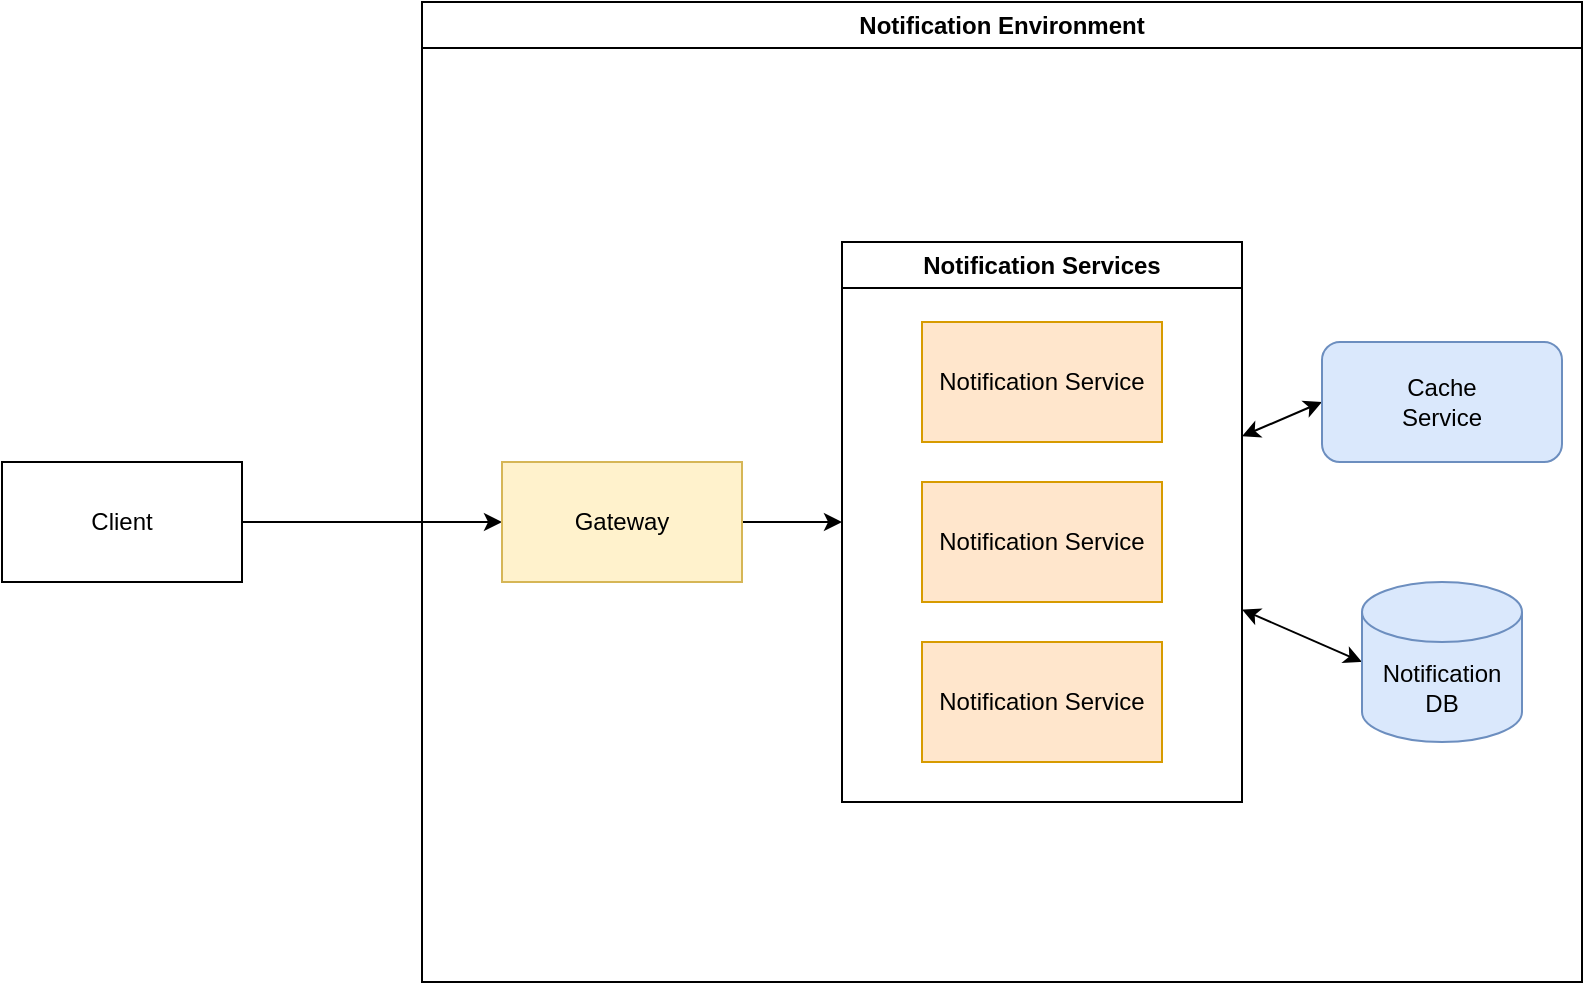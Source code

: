 <mxfile>
    <diagram id="GC11vlKrEq_hOFidXM9_" name="Page-1">
        <mxGraphModel dx="1370" dy="913" grid="1" gridSize="10" guides="1" tooltips="1" connect="1" arrows="1" fold="1" page="1" pageScale="1" pageWidth="850" pageHeight="1100" math="0" shadow="0">
            <root>
                <mxCell id="0"/>
                <mxCell id="1" parent="0"/>
                <mxCell id="9" style="edgeStyle=none;html=1;entryX=0;entryY=0.5;entryDx=0;entryDy=0;" edge="1" parent="1" source="2" target="4">
                    <mxGeometry relative="1" as="geometry"/>
                </mxCell>
                <mxCell id="2" value="Client" style="rounded=0;whiteSpace=wrap;html=1;" vertex="1" parent="1">
                    <mxGeometry x="40" y="340" width="120" height="60" as="geometry"/>
                </mxCell>
                <mxCell id="3" value="Notification Environment" style="swimlane;whiteSpace=wrap;html=1;" vertex="1" parent="1">
                    <mxGeometry x="250" y="110" width="580" height="490" as="geometry">
                        <mxRectangle x="250" y="110" width="180" height="30" as="alternateBounds"/>
                    </mxGeometry>
                </mxCell>
                <mxCell id="8" style="edgeStyle=none;html=1;entryX=0;entryY=0.5;entryDx=0;entryDy=0;" edge="1" parent="3" source="4" target="7">
                    <mxGeometry relative="1" as="geometry"/>
                </mxCell>
                <mxCell id="4" value="Gateway" style="rounded=0;whiteSpace=wrap;html=1;fillColor=#fff2cc;strokeColor=#d6b656;" vertex="1" parent="3">
                    <mxGeometry x="40" y="230" width="120" height="60" as="geometry"/>
                </mxCell>
                <mxCell id="15" style="edgeStyle=none;html=1;entryX=0;entryY=0.5;entryDx=0;entryDy=0;startArrow=classic;startFill=1;" edge="1" parent="3" source="7" target="11">
                    <mxGeometry relative="1" as="geometry"/>
                </mxCell>
                <mxCell id="16" style="edgeStyle=none;html=1;entryX=0;entryY=0.5;entryDx=0;entryDy=0;entryPerimeter=0;startArrow=classic;startFill=1;" edge="1" parent="3" source="7" target="10">
                    <mxGeometry relative="1" as="geometry"/>
                </mxCell>
                <mxCell id="7" value="Notification Services" style="swimlane;whiteSpace=wrap;html=1;startSize=23;" vertex="1" parent="3">
                    <mxGeometry x="210" y="120" width="200" height="280" as="geometry">
                        <mxRectangle x="210" y="120" width="160" height="30" as="alternateBounds"/>
                    </mxGeometry>
                </mxCell>
                <mxCell id="12" value="Notification Service" style="rounded=0;whiteSpace=wrap;html=1;fillColor=#ffe6cc;strokeColor=#d79b00;" vertex="1" parent="7">
                    <mxGeometry x="40" y="40" width="120" height="60" as="geometry"/>
                </mxCell>
                <mxCell id="13" value="Notification Service" style="rounded=0;whiteSpace=wrap;html=1;fillColor=#ffe6cc;strokeColor=#d79b00;" vertex="1" parent="7">
                    <mxGeometry x="40" y="120" width="120" height="60" as="geometry"/>
                </mxCell>
                <mxCell id="14" value="Notification Service" style="rounded=0;whiteSpace=wrap;html=1;fillColor=#ffe6cc;strokeColor=#d79b00;" vertex="1" parent="7">
                    <mxGeometry x="40" y="200" width="120" height="60" as="geometry"/>
                </mxCell>
                <mxCell id="10" value="Notification DB" style="shape=cylinder3;whiteSpace=wrap;html=1;boundedLbl=1;backgroundOutline=1;size=15;fillColor=#dae8fc;strokeColor=#6c8ebf;" vertex="1" parent="3">
                    <mxGeometry x="470" y="290" width="80" height="80" as="geometry"/>
                </mxCell>
                <mxCell id="11" value="Cache&lt;br&gt;Service" style="rounded=1;whiteSpace=wrap;html=1;fillColor=#dae8fc;strokeColor=#6c8ebf;" vertex="1" parent="3">
                    <mxGeometry x="450" y="170" width="120" height="60" as="geometry"/>
                </mxCell>
            </root>
        </mxGraphModel>
    </diagram>
</mxfile>